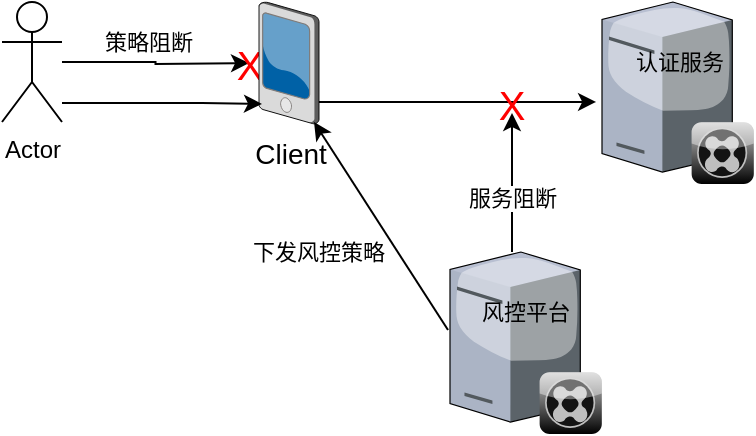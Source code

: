 <mxfile version="14.7.0" type="github">
  <diagram name="Page-1" id="e3a06f82-3646-2815-327d-82caf3d4e204">
    <mxGraphModel dx="946" dy="542" grid="1" gridSize="10" guides="1" tooltips="1" connect="1" arrows="1" fold="1" page="1" pageScale="1.5" pageWidth="1169" pageHeight="826" background="none" math="0" shadow="0">
      <root>
        <mxCell id="0" style=";html=1;" />
        <mxCell id="1" style=";html=1;" parent="0" />
        <mxCell id="6a7d8f32e03d9370-14" value="" style="verticalLabelPosition=bottom;aspect=fixed;html=1;verticalAlign=top;strokeColor=none;shape=mxgraph.citrix.xenclient_synchronizer;fillColor=#CCCCCC;gradientColor=#000000;gradientDirection=south;fontSize=14;" parent="1" vertex="1">
          <mxGeometry x="684.0" y="480" width="76" height="91" as="geometry" />
        </mxCell>
        <mxCell id="tKEfwbFhdCULU2XF3h3x-2" style="edgeStyle=orthogonalEdgeStyle;rounded=0;orthogonalLoop=1;jettySize=auto;html=1;" edge="1" parent="1" source="tKEfwbFhdCULU2XF3h3x-1">
          <mxGeometry relative="1" as="geometry">
            <mxPoint x="583.5" y="385.5" as="targetPoint" />
          </mxGeometry>
        </mxCell>
        <mxCell id="tKEfwbFhdCULU2XF3h3x-6" value="策略阻断" style="edgeLabel;html=1;align=center;verticalAlign=middle;resizable=0;points=[];fontSize=11;fontColor=#000000;" vertex="1" connectable="0" parent="tKEfwbFhdCULU2XF3h3x-2">
          <mxGeometry x="-0.167" y="4" relative="1" as="geometry">
            <mxPoint x="3" y="-6" as="offset" />
          </mxGeometry>
        </mxCell>
        <mxCell id="tKEfwbFhdCULU2XF3h3x-1" value="Actor" style="shape=umlActor;verticalLabelPosition=bottom;verticalAlign=top;html=1;outlineConnect=0;" vertex="1" parent="1">
          <mxGeometry x="460" y="355" width="30" height="60" as="geometry" />
        </mxCell>
        <mxCell id="tKEfwbFhdCULU2XF3h3x-3" value="X" style="text;html=1;strokeColor=none;fillColor=none;align=center;verticalAlign=middle;whiteSpace=wrap;rounded=0;fontColor=#FF0000;fontSize=20;" vertex="1" parent="1">
          <mxGeometry x="578.5" y="381" width="10" height="10" as="geometry" />
        </mxCell>
        <mxCell id="tKEfwbFhdCULU2XF3h3x-23" style="edgeStyle=orthogonalEdgeStyle;rounded=0;orthogonalLoop=1;jettySize=auto;html=1;entryX=0.5;entryY=1;entryDx=0;entryDy=0;fontSize=11;fontColor=#000000;" edge="1" parent="1" target="tKEfwbFhdCULU2XF3h3x-22">
          <mxGeometry relative="1" as="geometry">
            <mxPoint x="715" y="480" as="sourcePoint" />
            <Array as="points">
              <mxPoint x="715" y="480" />
              <mxPoint x="715" y="480" />
            </Array>
          </mxGeometry>
        </mxCell>
        <mxCell id="tKEfwbFhdCULU2XF3h3x-24" value="服务阻断" style="edgeLabel;html=1;align=center;verticalAlign=middle;resizable=0;points=[];fontSize=11;fontColor=#000000;" vertex="1" connectable="0" parent="tKEfwbFhdCULU2XF3h3x-23">
          <mxGeometry x="-0.223" relative="1" as="geometry">
            <mxPoint as="offset" />
          </mxGeometry>
        </mxCell>
        <mxCell id="tKEfwbFhdCULU2XF3h3x-4" value="&lt;font style=&quot;font-size: 11px&quot;&gt;风控平台&lt;/font&gt;" style="text;html=1;strokeColor=none;fillColor=none;align=center;verticalAlign=middle;whiteSpace=wrap;rounded=0;fontSize=11;" vertex="1" parent="1">
          <mxGeometry x="697" y="500" width="50" height="20" as="geometry" />
        </mxCell>
        <mxCell id="tKEfwbFhdCULU2XF3h3x-18" style="edgeStyle=orthogonalEdgeStyle;rounded=0;orthogonalLoop=1;jettySize=auto;html=1;entryX=-0.039;entryY=0.549;entryDx=0;entryDy=0;entryPerimeter=0;fontSize=11;fontColor=#000000;" edge="1" parent="1" source="tKEfwbFhdCULU2XF3h3x-7" target="tKEfwbFhdCULU2XF3h3x-13">
          <mxGeometry relative="1" as="geometry">
            <Array as="points">
              <mxPoint x="650" y="405" />
              <mxPoint x="650" y="405" />
            </Array>
          </mxGeometry>
        </mxCell>
        <mxCell id="tKEfwbFhdCULU2XF3h3x-7" value="Client" style="verticalLabelPosition=bottom;aspect=fixed;html=1;verticalAlign=top;strokeColor=none;shape=mxgraph.citrix.pda;fillColor=#66B2FF;gradientColor=#0066CC;fontSize=14;" vertex="1" parent="1">
          <mxGeometry x="588.5" y="355" width="30" height="61" as="geometry" />
        </mxCell>
        <mxCell id="tKEfwbFhdCULU2XF3h3x-13" value="" style="verticalLabelPosition=bottom;aspect=fixed;html=1;verticalAlign=top;strokeColor=none;shape=mxgraph.citrix.xenclient_synchronizer;fillColor=#CCCCCC;gradientColor=#000000;gradientDirection=south;fontSize=14;" vertex="1" parent="1">
          <mxGeometry x="760.0" y="355" width="76" height="91" as="geometry" />
        </mxCell>
        <mxCell id="tKEfwbFhdCULU2XF3h3x-14" value="&lt;font style=&quot;font-size: 11px&quot;&gt;认证服务&lt;/font&gt;" style="text;html=1;strokeColor=none;fillColor=none;align=center;verticalAlign=middle;whiteSpace=wrap;rounded=0;fontSize=11;" vertex="1" parent="1">
          <mxGeometry x="774" y="375" width="50" height="20" as="geometry" />
        </mxCell>
        <mxCell id="tKEfwbFhdCULU2XF3h3x-15" style="edgeStyle=orthogonalEdgeStyle;rounded=0;orthogonalLoop=1;jettySize=auto;html=1;" edge="1" parent="1">
          <mxGeometry relative="1" as="geometry">
            <mxPoint x="490" y="405.5" as="sourcePoint" />
            <mxPoint x="590" y="406" as="targetPoint" />
            <Array as="points">
              <mxPoint x="560" y="406" />
            </Array>
          </mxGeometry>
        </mxCell>
        <mxCell id="tKEfwbFhdCULU2XF3h3x-20" value="" style="endArrow=classic;html=1;fontSize=11;fontColor=#000000;exitX=-0.013;exitY=0.429;exitDx=0;exitDy=0;exitPerimeter=0;entryX=0.917;entryY=0.984;entryDx=0;entryDy=0;entryPerimeter=0;" edge="1" parent="1" source="6a7d8f32e03d9370-14" target="tKEfwbFhdCULU2XF3h3x-7">
          <mxGeometry width="50" height="50" relative="1" as="geometry">
            <mxPoint x="630" y="530" as="sourcePoint" />
            <mxPoint x="680" y="480" as="targetPoint" />
          </mxGeometry>
        </mxCell>
        <mxCell id="tKEfwbFhdCULU2XF3h3x-21" value="下发风控策略" style="edgeLabel;html=1;align=center;verticalAlign=middle;resizable=0;points=[];fontSize=11;fontColor=#000000;" vertex="1" connectable="0" parent="tKEfwbFhdCULU2XF3h3x-20">
          <mxGeometry x="0.041" relative="1" as="geometry">
            <mxPoint x="-30" y="15" as="offset" />
          </mxGeometry>
        </mxCell>
        <mxCell id="tKEfwbFhdCULU2XF3h3x-22" value="X" style="text;html=1;strokeColor=none;fillColor=none;align=center;verticalAlign=middle;whiteSpace=wrap;rounded=0;fontColor=#FF0000;fontSize=20;" vertex="1" parent="1">
          <mxGeometry x="710" y="400.5" width="10" height="10" as="geometry" />
        </mxCell>
      </root>
    </mxGraphModel>
  </diagram>
</mxfile>
